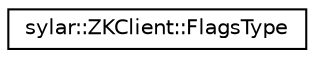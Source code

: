 digraph "类继承关系图"
{
 // LATEX_PDF_SIZE
  edge [fontname="Helvetica",fontsize="10",labelfontname="Helvetica",labelfontsize="10"];
  node [fontname="Helvetica",fontsize="10",shape=record];
  rankdir="LR";
  Node0 [label="sylar::ZKClient::FlagsType",height=0.2,width=0.4,color="black", fillcolor="white", style="filled",URL="$classsylar_1_1ZKClient_1_1FlagsType.html",tooltip=" "];
}
